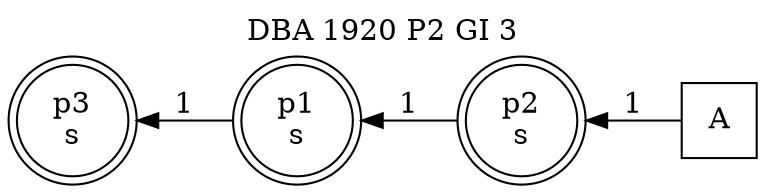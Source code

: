 digraph DBA_1920_P2_GI_3_GOOD {
labelloc="tl"
label= " DBA 1920 P2 GI 3 "
rankdir="RL";
graph [ size=" 10 , 10 !"]

"A" [shape="square" label="A"]
"p2_s" [shape="doublecircle" label="p2
s"]
"p1_s" [shape="doublecircle" label="p1
s"]
"p3_s" [shape="doublecircle" label="p3
s"]
"A" -> "p2_s" [ label=1]
"p2_s" -> "p1_s" [ label=1]
"p1_s" -> "p3_s" [ label=1]
}

